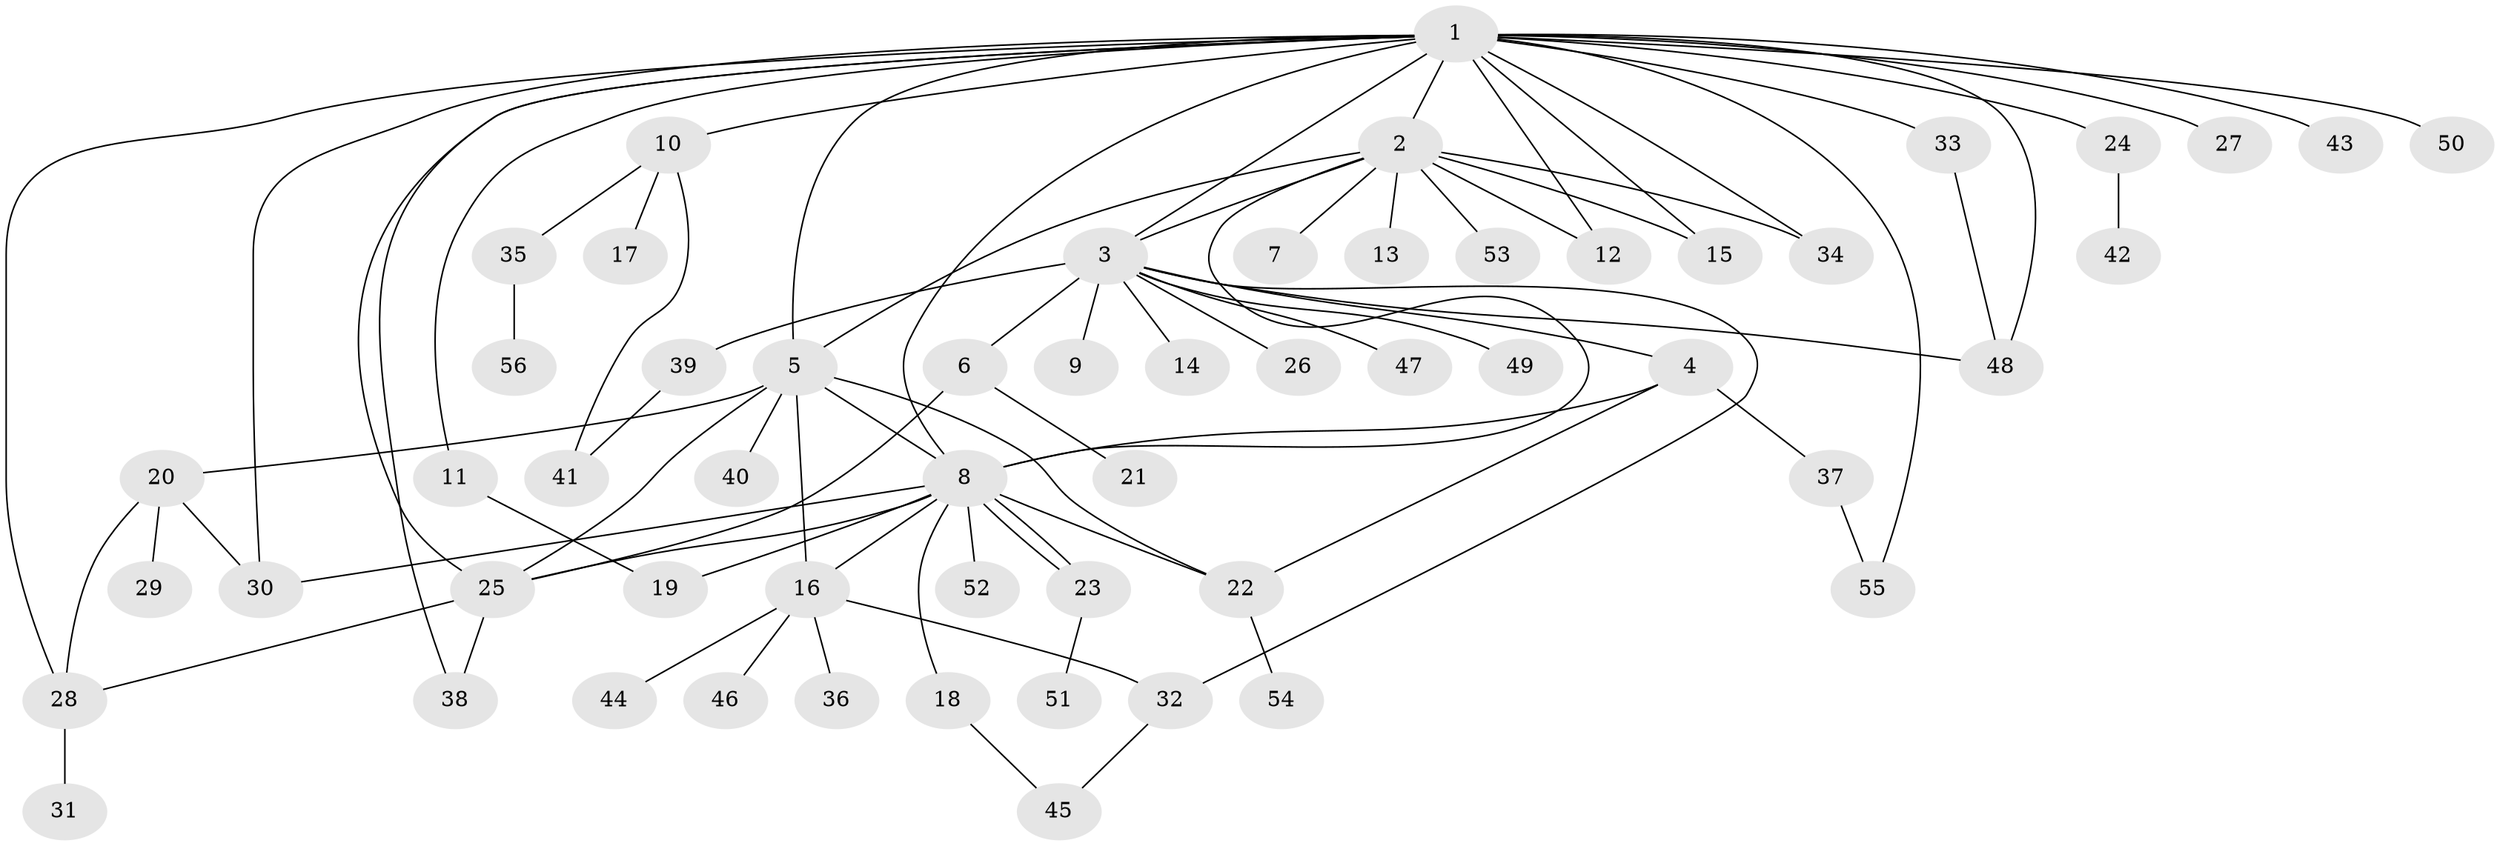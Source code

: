 // coarse degree distribution, {17: 0.025, 9: 0.025, 11: 0.025, 4: 0.05, 6: 0.05, 2: 0.175, 1: 0.525, 16: 0.025, 3: 0.075, 5: 0.025}
// Generated by graph-tools (version 1.1) at 2025/52/02/27/25 19:52:00]
// undirected, 56 vertices, 82 edges
graph export_dot {
graph [start="1"]
  node [color=gray90,style=filled];
  1;
  2;
  3;
  4;
  5;
  6;
  7;
  8;
  9;
  10;
  11;
  12;
  13;
  14;
  15;
  16;
  17;
  18;
  19;
  20;
  21;
  22;
  23;
  24;
  25;
  26;
  27;
  28;
  29;
  30;
  31;
  32;
  33;
  34;
  35;
  36;
  37;
  38;
  39;
  40;
  41;
  42;
  43;
  44;
  45;
  46;
  47;
  48;
  49;
  50;
  51;
  52;
  53;
  54;
  55;
  56;
  1 -- 2;
  1 -- 3;
  1 -- 5;
  1 -- 8;
  1 -- 10;
  1 -- 11;
  1 -- 12;
  1 -- 15;
  1 -- 24;
  1 -- 25;
  1 -- 27;
  1 -- 28;
  1 -- 30;
  1 -- 33;
  1 -- 34;
  1 -- 38;
  1 -- 43;
  1 -- 48;
  1 -- 50;
  1 -- 55;
  2 -- 3;
  2 -- 5;
  2 -- 7;
  2 -- 8;
  2 -- 12;
  2 -- 13;
  2 -- 15;
  2 -- 34;
  2 -- 53;
  3 -- 4;
  3 -- 6;
  3 -- 9;
  3 -- 14;
  3 -- 26;
  3 -- 32;
  3 -- 39;
  3 -- 47;
  3 -- 48;
  3 -- 49;
  4 -- 8;
  4 -- 22;
  4 -- 37;
  5 -- 8;
  5 -- 16;
  5 -- 20;
  5 -- 22;
  5 -- 25;
  5 -- 40;
  6 -- 21;
  6 -- 25;
  8 -- 16;
  8 -- 18;
  8 -- 19;
  8 -- 22;
  8 -- 23;
  8 -- 23;
  8 -- 25;
  8 -- 30;
  8 -- 52;
  10 -- 17;
  10 -- 35;
  10 -- 41;
  11 -- 19;
  16 -- 32;
  16 -- 36;
  16 -- 44;
  16 -- 46;
  18 -- 45;
  20 -- 28;
  20 -- 29;
  20 -- 30;
  22 -- 54;
  23 -- 51;
  24 -- 42;
  25 -- 28;
  25 -- 38;
  28 -- 31;
  32 -- 45;
  33 -- 48;
  35 -- 56;
  37 -- 55;
  39 -- 41;
}
